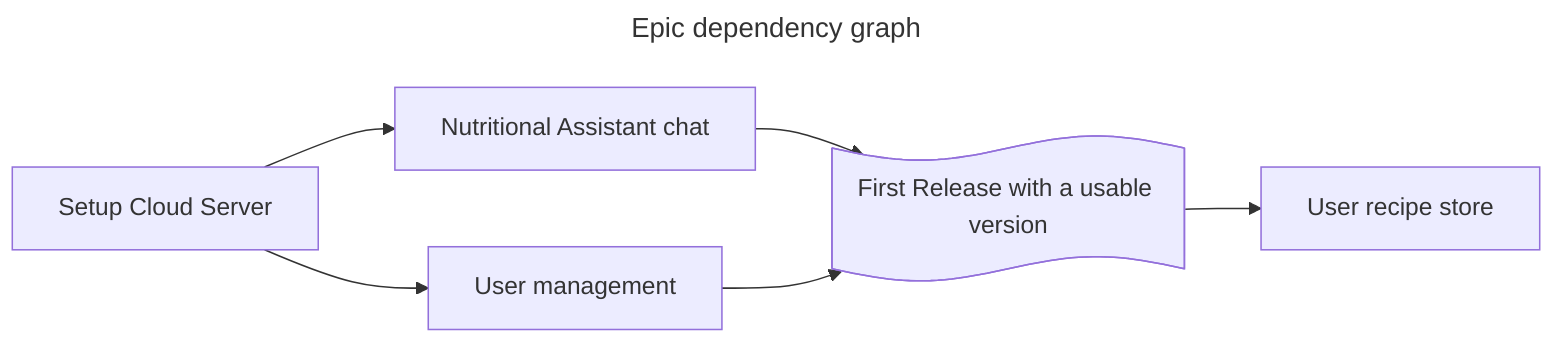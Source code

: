 ---
title: Epic dependency graph
---
flowchart LR
   a[Setup Cloud Server] --> b[Nutritional Assistant chat] & c[User management] --> A@{ shape: flag, label: "First Release with a usable version"} --> e[User recipe store]
